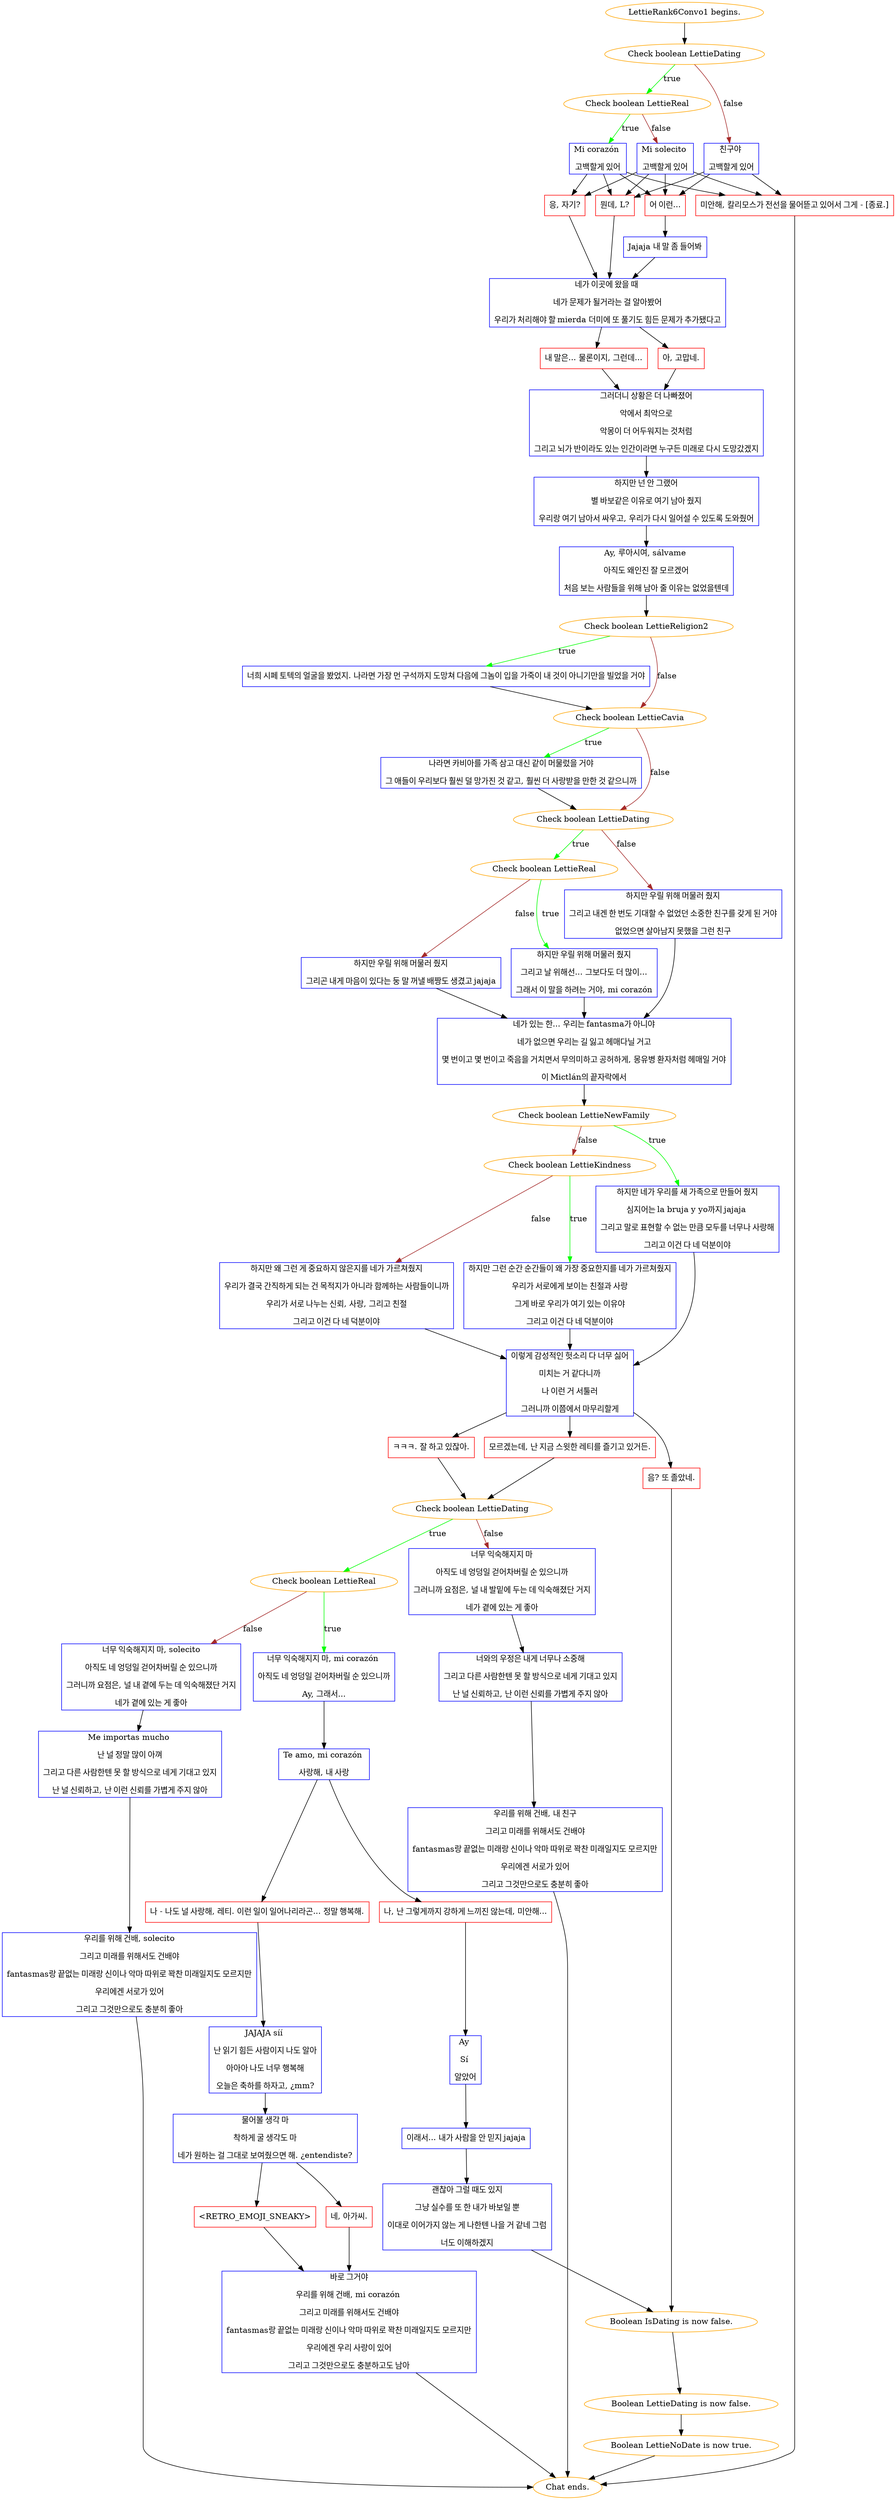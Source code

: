 digraph {
	"LettieRank6Convo1 begins." [color=orange];
		"LettieRank6Convo1 begins." -> j2452349781;
	j2452349781 [label="Check boolean LettieDating",color=orange];
		j2452349781 -> j2676259319 [label=true,color=green];
		j2452349781 -> j886843876 [label=false,color=brown];
	j2676259319 [label="Check boolean LettieReal",color=orange];
		j2676259319 -> j4074092321 [label=true,color=green];
		j2676259319 -> j2050451818 [label=false,color=brown];
	j886843876 [label="친구야 
고백할게 있어",shape=box,color=blue];
		j886843876 -> j1005298517;
		j886843876 -> j3770257706;
		j886843876 -> j1937074518;
	j4074092321 [label="Mi corazón 
고백할게 있어",shape=box,color=blue];
		j4074092321 -> j3524912074;
		j4074092321 -> j1005298517;
		j4074092321 -> j3770257706;
		j4074092321 -> j1937074518;
	j2050451818 [label="Mi solecito 
고백할게 있어",shape=box,color=blue];
		j2050451818 -> j3524912074;
		j2050451818 -> j1005298517;
		j2050451818 -> j3770257706;
		j2050451818 -> j1937074518;
	j1005298517 [label="뭔데, L?",shape=box,color=red];
		j1005298517 -> j58784101;
	j3770257706 [label="어 이런...",shape=box,color=red];
		j3770257706 -> j720242787;
	j1937074518 [label="미안해, 칼리모스가 전선을 물어뜯고 있어서 그게 - [종료.]",shape=box,color=red];
		j1937074518 -> "Chat ends.";
	j3524912074 [label="응, 자기?",shape=box,color=red];
		j3524912074 -> j58784101;
	j58784101 [label="네가 이곳에 왔을 때 
네가 문제가 될거라는 걸 알아봤어
우리가 처리해야 할 mierda 더미에 또 풀기도 힘든 문제가 추가됐다고",shape=box,color=blue];
		j58784101 -> j1172092798;
		j58784101 -> j3223350379;
	j720242787 [label="Jajaja 내 말 좀 들어봐",shape=box,color=blue];
		j720242787 -> j58784101;
	"Chat ends." [color=orange];
	j1172092798 [label="아, 고맙네.",shape=box,color=red];
		j1172092798 -> j1566341131;
	j3223350379 [label="내 말은... 물론이지, 그런데...",shape=box,color=red];
		j3223350379 -> j1566341131;
	j1566341131 [label="그러더니 상황은 더 나빠졌어
악에서 최악으로
악몽이 더 어두워지는 것처럼
그리고 뇌가 반이라도 있는 인간이라면 누구든 미래로 다시 도망갔겠지",shape=box,color=blue];
		j1566341131 -> j3351421207;
	j3351421207 [label="하지만 넌 안 그랬어
별 바보같은 이유로 여기 남아 줬지
우리랑 여기 남아서 싸우고, 우리가 다시 일어설 수 있도록 도와줬어",shape=box,color=blue];
		j3351421207 -> j1199444457;
	j1199444457 [label="Ay, 루아시여, sálvame 
아직도 왜인진 잘 모르겠어
처음 보는 사람들을 위해 남아 줄 이유는 없었을텐데",shape=box,color=blue];
		j1199444457 -> j1387050652;
	j1387050652 [label="Check boolean LettieReligion2",color=orange];
		j1387050652 -> j2198658254 [label=true,color=green];
		j1387050652 -> j1551587699 [label=false,color=brown];
	j2198658254 [label="너희 시페 토텍의 얼굴을 봤었지. 나라면 가장 먼 구석까지 도망쳐 다음에 그놈이 입을 가죽이 내 것이 아니기만을 빌었을 거야",shape=box,color=blue];
		j2198658254 -> j1551587699;
	j1551587699 [label="Check boolean LettieCavia",color=orange];
		j1551587699 -> j3494694855 [label=true,color=green];
		j1551587699 -> j466073509 [label=false,color=brown];
	j3494694855 [label="나라면 카비아를 가족 삼고 대신 같이 머물렀을 거야
그 애들이 우리보다 훨씬 덜 망가진 것 같고, 훨씬 더 사랑받을 만한 것 같으니까",shape=box,color=blue];
		j3494694855 -> j466073509;
	j466073509 [label="Check boolean LettieDating",color=orange];
		j466073509 -> j4125224585 [label=true,color=green];
		j466073509 -> j1283032033 [label=false,color=brown];
	j4125224585 [label="Check boolean LettieReal",color=orange];
		j4125224585 -> j3255836126 [label=true,color=green];
		j4125224585 -> j2953947171 [label=false,color=brown];
	j1283032033 [label="하지만 우릴 위해 머물러 줬지
그리고 내겐 한 번도 기대할 수 없었던 소중한 친구를 갖게 된 거야
없었으면 살아남지 못했을 그런 친구",shape=box,color=blue];
		j1283032033 -> j1341282242;
	j3255836126 [label="하지만 우릴 위해 머물러 줬지
그리고 날 위해선... 그보다도 더 많이...
그래서 이 말을 하려는 거야, mi corazón",shape=box,color=blue];
		j3255836126 -> j1341282242;
	j2953947171 [label="하지만 우릴 위해 머물러 줬지
그리곤 내게 마음이 있다는 둥 말 꺼낼 배짱도 생겼고 jajaja",shape=box,color=blue];
		j2953947171 -> j1341282242;
	j1341282242 [label="네가 있는 한... 우리는 fantasma가 아니야
네가 없으면 우리는 길 잃고 헤매다닐 거고
몇 번이고 몇 번이고 죽음을 거치면서 무의미하고 공허하게, 몽유병 환자처럼 헤매일 거야
이 Mictlán의 끝자락에서",shape=box,color=blue];
		j1341282242 -> j1595476292;
	j1595476292 [label="Check boolean LettieNewFamily",color=orange];
		j1595476292 -> j1190471968 [label=true,color=green];
		j1595476292 -> j3009833502 [label=false,color=brown];
	j1190471968 [label="하지만 네가 우리를 새 가족으로 만들어 줬지
심지어는 la bruja y yo까지 jajaja 
그리고 말로 표현할 수 없는 만큼 모두를 너무나 사랑해
그리고 이건 다 네 덕분이야",shape=box,color=blue];
		j1190471968 -> j131023719;
	j3009833502 [label="Check boolean LettieKindness",color=orange];
		j3009833502 -> j332879476 [label=true,color=green];
		j3009833502 -> j2291652840 [label=false,color=brown];
	j131023719 [label="이렇게 감성적인 헛소리 다 너무 싫어
미치는 거 같다니까
나 이런 거 서툴러
그러니까 이쯤에서 마무리할게",shape=box,color=blue];
		j131023719 -> j4224373291;
		j131023719 -> j2774227948;
		j131023719 -> j2673486828;
	j332879476 [label="하지만 그런 순간 순간들이 왜 가장 중요한지를 네가 가르쳐줬지
우리가 서로에게 보이는 친절과 사랑
그게 바로 우리가 여기 있는 이유야
그리고 이건 다 네 덕분이야",shape=box,color=blue];
		j332879476 -> j131023719;
	j2291652840 [label="하지만 왜 그런 게 중요하지 않은지를 네가 가르쳐줬지
우리가 결국 간직하게 되는 건 목적지가 아니라 함께하는 사람들이니까
우리가 서로 나누는 신뢰, 사랑, 그리고 친절
그리고 이건 다 네 덕분이야",shape=box,color=blue];
		j2291652840 -> j131023719;
	j4224373291 [label="ㅋㅋㅋ. 잘 하고 있잖아.",shape=box,color=red];
		j4224373291 -> j407131291;
	j2774227948 [label="모르겠는데, 난 지금 스윗한 레티를 즐기고 있거든.",shape=box,color=red];
		j2774227948 -> j407131291;
	j2673486828 [label="음? 또 졸았네.",shape=box,color=red];
		j2673486828 -> j3606744485;
	j407131291 [label="Check boolean LettieDating",color=orange];
		j407131291 -> j2969545787 [label=true,color=green];
		j407131291 -> j1785128193 [label=false,color=brown];
	j3606744485 [label="Boolean IsDating is now false.",color=orange];
		j3606744485 -> j2226684218;
	j2969545787 [label="Check boolean LettieReal",color=orange];
		j2969545787 -> j2276499706 [label=true,color=green];
		j2969545787 -> j2830035922 [label=false,color=brown];
	j1785128193 [label="너무 익숙해지지 마
아직도 네 엉덩일 걷어차버릴 순 있으니까
그러니까 요점은, 널 내 발밑에 두는 데 익숙해졌단 거지
네가 곁에 있는 게 좋아",shape=box,color=blue];
		j1785128193 -> j341887124;
	j2226684218 [label="Boolean LettieDating is now false.",color=orange];
		j2226684218 -> j2703113057;
	j2276499706 [label="너무 익숙해지지 마, mi corazón 
아직도 네 엉덩일 걷어차버릴 순 있으니까
Ay, 그래서...",shape=box,color=blue];
		j2276499706 -> j3271380847;
	j2830035922 [label="너무 익숙해지지 마, solecito
아직도 네 엉덩일 걷어차버릴 순 있으니까
그러니까 요점은, 널 내 곁에 두는 데 익숙해졌단 거지
네가 곁에 있는 게 좋아",shape=box,color=blue];
		j2830035922 -> j100283691;
	j341887124 [label="너와의 우정은 내게 너무나 소중해
그리고 다른 사람한텐 못 할 방식으로 네게 기대고 있지
난 널 신뢰하고, 난 이런 신뢰를 가볍게 주지 않아",shape=box,color=blue];
		j341887124 -> j2089577054;
	j2703113057 [label="Boolean LettieNoDate is now true.",color=orange];
		j2703113057 -> "Chat ends.";
	j3271380847 [label="Te amo, mi corazón 
사랑해, 내 사랑",shape=box,color=blue];
		j3271380847 -> j1137400056;
		j3271380847 -> j563861113;
	j100283691 [label="Me importas mucho 
난 널 정말 많이 아껴
그리고 다른 사람한텐 못 할 방식으로 네게 기대고 있지
난 널 신뢰하고, 난 이런 신뢰를 가볍게 주지 않아",shape=box,color=blue];
		j100283691 -> j3402385265;
	j2089577054 [label="우리를 위해 건배, 내 친구
그리고 미래를 위해서도 건배야
fantasmas랑 끝없는 미래랑 신이나 악마 따위로 꽉찬 미래일지도 모르지만
우리에겐 서로가 있어
그리고 그것만으로도 충분히 좋아",shape=box,color=blue];
		j2089577054 -> "Chat ends.";
	j1137400056 [label="나, 난 그렇게까지 강하게 느끼진 않는데, 미안해...",shape=box,color=red];
		j1137400056 -> j997303223;
	j563861113 [label="나 - 나도 널 사랑해, 레티. 이런 일이 일어나리라곤... 정말 행복해.",shape=box,color=red];
		j563861113 -> j3878720198;
	j3402385265 [label="우리를 위해 건배, solecito
그리고 미래를 위해서도 건배야
fantasmas랑 끝없는 미래랑 신이나 악마 따위로 꽉찬 미래일지도 모르지만
우리에겐 서로가 있어
그리고 그것만으로도 충분히 좋아",shape=box,color=blue];
		j3402385265 -> "Chat ends.";
	j997303223 [label="Ay 
Sí 
알았어",shape=box,color=blue];
		j997303223 -> j1856529136;
	j3878720198 [label="JAJAJA síí 
난 읽기 힘든 사람이지 나도 알아
아아아 나도 너무 행복해
오늘은 축하를 하자고, ¿mm?",shape=box,color=blue];
		j3878720198 -> j2662025817;
	j1856529136 [label="이래서... 내가 사람을 안 믿지 jajaja",shape=box,color=blue];
		j1856529136 -> j3278173355;
	j2662025817 [label="물어볼 생각 마
착하게 굴 생각도 마
네가 원하는 걸 그대로 보여줬으면 해. ¿entendiste?",shape=box,color=blue];
		j2662025817 -> j1944988264;
		j2662025817 -> j1893693836;
	j3278173355 [label="괜찮아 그럴 때도 있지
그냥 실수를 또 한 내가 바보일 뿐
이대로 이어가지 않는 게 나한텐 나을 거 같네 그럼
너도 이해하겠지",shape=box,color=blue];
		j3278173355 -> j3606744485;
	j1944988264 [label="네, 아가씨.",shape=box,color=red];
		j1944988264 -> j3259396074;
	j1893693836 [label="<RETRO_EMOJI_SNEAKY>",shape=box,color=red];
		j1893693836 -> j3259396074;
	j3259396074 [label="바로 그거야
우리를 위해 건배, mi corazón 
그리고 미래를 위해서도 건배야
fantasmas랑 끝없는 미래랑 신이나 악마 따위로 꽉찬 미래일지도 모르지만
우리에겐 우리 사랑이 있어
그리고 그것만으로도 충분하고도 남아",shape=box,color=blue];
		j3259396074 -> "Chat ends.";
}